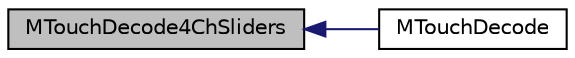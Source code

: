 digraph "MTouchDecode4ChSliders"
{
  edge [fontname="Helvetica",fontsize="10",labelfontname="Helvetica",labelfontsize="10"];
  node [fontname="Helvetica",fontsize="10",shape=record];
  rankdir="LR";
  Node1 [label="MTouchDecode4ChSliders",height=0.2,width=0.4,color="black", fillcolor="grey75", style="filled", fontcolor="black"];
  Node1 -> Node2 [dir="back",color="midnightblue",fontsize="10",style="solid"];
  Node2 [label="MTouchDecode",height=0.2,width=0.4,color="black", fillcolor="white", style="filled",URL="$m_touch_control_8c.html#a8826eaaea575bf2cdc7283072d926b55"];
}
